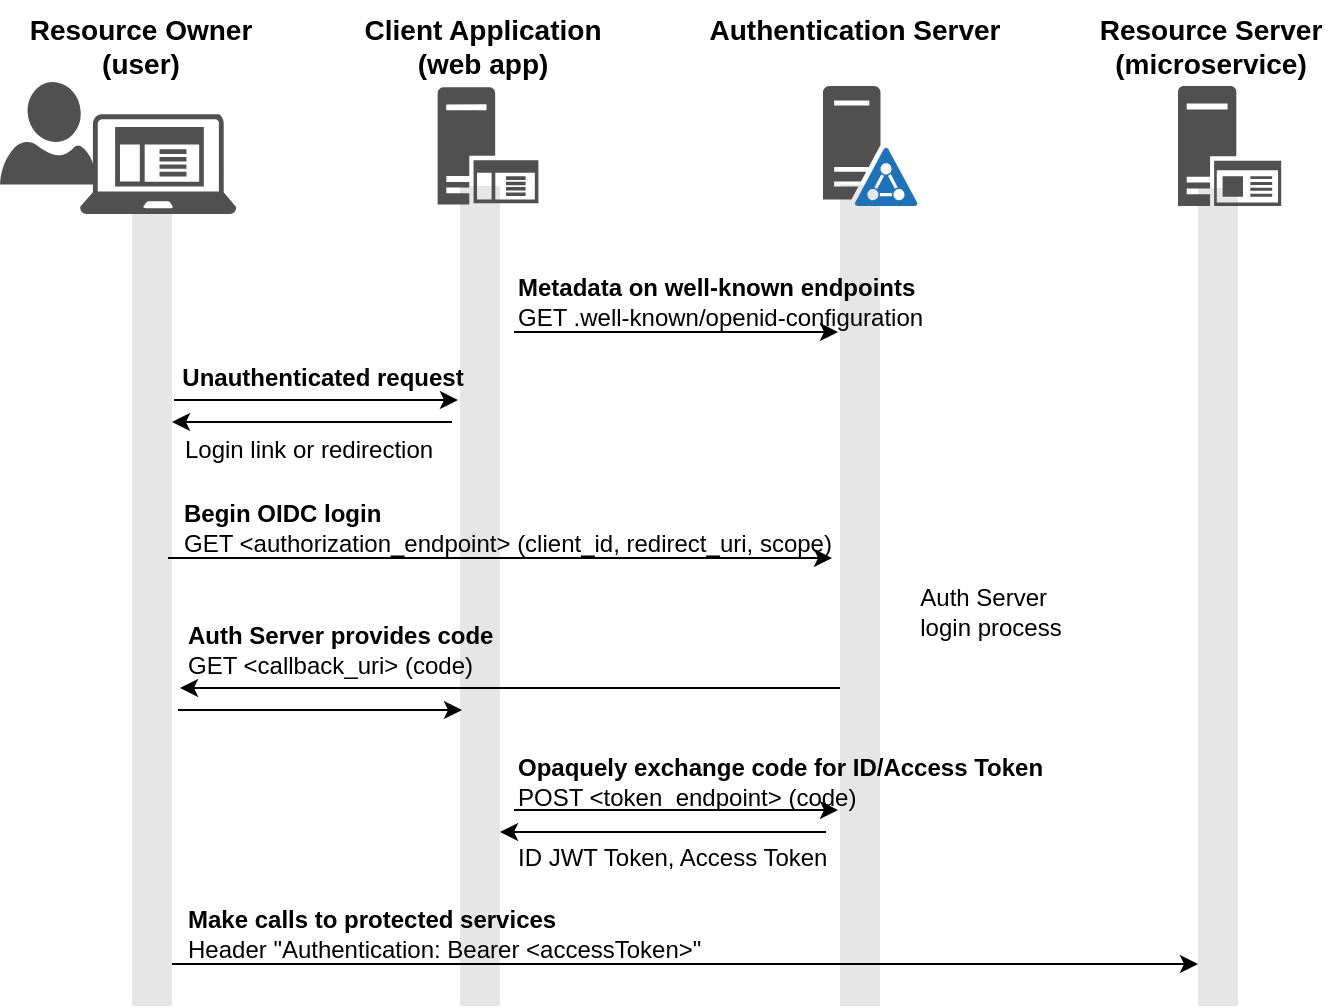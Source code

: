 <mxfile version="20.3.0" type="github">
  <diagram id="ELBJaecDyFUATaK4MYXZ" name="Page-1">
    <mxGraphModel dx="780" dy="725" grid="1" gridSize="10" guides="1" tooltips="1" connect="1" arrows="1" fold="1" page="1" pageScale="1" pageWidth="850" pageHeight="1100" math="0" shadow="0">
      <root>
        <mxCell id="0" />
        <mxCell id="1" parent="0" />
        <mxCell id="dYzwd8fi6cYSQRCEDAko-31" value="" style="whiteSpace=wrap;html=1;fontSize=14;fillColor=#E6E6E6;strokeColor=none;" parent="1" vertex="1">
          <mxGeometry x="740" y="121" width="20" height="409" as="geometry" />
        </mxCell>
        <mxCell id="dYzwd8fi6cYSQRCEDAko-30" value="" style="whiteSpace=wrap;html=1;fontSize=14;fillColor=#E6E6E6;strokeColor=none;" parent="1" vertex="1">
          <mxGeometry x="561" y="119.28" width="20" height="410.72" as="geometry" />
        </mxCell>
        <mxCell id="dYzwd8fi6cYSQRCEDAko-28" value="" style="whiteSpace=wrap;html=1;fontSize=14;fillColor=#E6E6E6;strokeColor=none;" parent="1" vertex="1">
          <mxGeometry x="371" y="120" width="20" height="410" as="geometry" />
        </mxCell>
        <mxCell id="dYzwd8fi6cYSQRCEDAko-14" value="" style="sketch=0;aspect=fixed;pointerEvents=1;shadow=0;dashed=0;html=1;strokeColor=none;labelPosition=center;verticalLabelPosition=bottom;verticalAlign=top;align=center;fillColor=#505050;shape=mxgraph.azure.user" parent="1" vertex="1">
          <mxGeometry x="141" y="68" width="48.2" height="51.28" as="geometry" />
        </mxCell>
        <mxCell id="dYzwd8fi6cYSQRCEDAko-1" value="" style="sketch=0;pointerEvents=1;shadow=0;dashed=0;html=1;strokeColor=none;fillColor=#505050;labelPosition=center;verticalLabelPosition=bottom;verticalAlign=top;outlineConnect=0;align=center;shape=mxgraph.office.servers.active_directory_federation_services_server_blue;" parent="1" vertex="1">
          <mxGeometry x="552.5" y="70" width="47.5" height="60" as="geometry" />
        </mxCell>
        <mxCell id="dYzwd8fi6cYSQRCEDAko-10" value="" style="sketch=0;aspect=fixed;pointerEvents=1;shadow=0;dashed=0;html=1;strokeColor=none;labelPosition=center;verticalLabelPosition=bottom;verticalAlign=top;align=center;fillColor=#505050;shape=mxgraph.mscae.enterprise.application_server" parent="1" vertex="1">
          <mxGeometry x="359.79" y="70.68" width="50.42" height="58.63" as="geometry" />
        </mxCell>
        <mxCell id="dYzwd8fi6cYSQRCEDAko-11" value="" style="sketch=0;aspect=fixed;pointerEvents=1;shadow=0;dashed=0;html=1;strokeColor=none;labelPosition=center;verticalLabelPosition=bottom;verticalAlign=top;align=center;fillColor=#505050;shape=mxgraph.mscae.enterprise.client_application" parent="1" vertex="1">
          <mxGeometry x="181" y="84" width="78.13" height="50" as="geometry" />
        </mxCell>
        <mxCell id="dYzwd8fi6cYSQRCEDAko-12" value="" style="sketch=0;aspect=fixed;pointerEvents=1;shadow=0;dashed=0;html=1;strokeColor=none;labelPosition=center;verticalLabelPosition=bottom;verticalAlign=top;align=center;fillColor=#505050;shape=mxgraph.mscae.enterprise.application_server2" parent="1" vertex="1">
          <mxGeometry x="730" y="70" width="51.6" height="60" as="geometry" />
        </mxCell>
        <mxCell id="dYzwd8fi6cYSQRCEDAko-18" value="&lt;div&gt;&lt;b&gt;&lt;font style=&quot;font-size: 14px&quot;&gt;Resource Owner&lt;/font&gt;&lt;/b&gt;&lt;/div&gt;&lt;div&gt;&lt;b&gt;&lt;font style=&quot;font-size: 14px&quot;&gt;(user)&lt;br&gt;&lt;/font&gt;&lt;/b&gt;&lt;/div&gt;" style="text;html=1;resizable=0;autosize=1;align=center;verticalAlign=middle;points=[];fillColor=none;strokeColor=none;rounded=0;" parent="1" vertex="1">
          <mxGeometry x="146" y="30" width="130" height="40" as="geometry" />
        </mxCell>
        <mxCell id="dYzwd8fi6cYSQRCEDAko-19" value="&lt;div&gt;&lt;b&gt;&lt;font style=&quot;font-size: 14px&quot;&gt;Client Application&lt;/font&gt;&lt;/b&gt;&lt;/div&gt;&lt;div&gt;&lt;b&gt;&lt;font style=&quot;font-size: 14px&quot;&gt;(web app)&lt;br&gt;&lt;/font&gt;&lt;/b&gt;&lt;/div&gt;" style="text;html=1;resizable=0;autosize=1;align=center;verticalAlign=middle;points=[];fillColor=none;strokeColor=none;rounded=0;" parent="1" vertex="1">
          <mxGeometry x="317" y="30" width="130" height="40" as="geometry" />
        </mxCell>
        <mxCell id="dYzwd8fi6cYSQRCEDAko-20" value="&lt;div&gt;&lt;b&gt;&lt;font style=&quot;font-size: 14px&quot;&gt;Authentication Server&lt;/font&gt;&lt;/b&gt;&lt;/div&gt;" style="text;html=1;resizable=0;autosize=1;align=center;verticalAlign=middle;points=[];fillColor=none;strokeColor=none;rounded=0;" parent="1" vertex="1">
          <mxGeometry x="483" y="27" width="170" height="30" as="geometry" />
        </mxCell>
        <mxCell id="dYzwd8fi6cYSQRCEDAko-21" value="&lt;div&gt;&lt;b&gt;&lt;font style=&quot;font-size: 14px&quot;&gt;Resource Server&lt;/font&gt;&lt;/b&gt;&lt;/div&gt;&lt;div&gt;&lt;b&gt;&lt;font style=&quot;font-size: 14px&quot;&gt;(microservice)&lt;br&gt;&lt;/font&gt;&lt;/b&gt;&lt;/div&gt;" style="text;html=1;resizable=0;autosize=1;align=center;verticalAlign=middle;points=[];fillColor=none;strokeColor=none;rounded=0;" parent="1" vertex="1">
          <mxGeometry x="681" y="30" width="130" height="40" as="geometry" />
        </mxCell>
        <mxCell id="dYzwd8fi6cYSQRCEDAko-22" value="" style="whiteSpace=wrap;html=1;fontSize=14;fillColor=#E6E6E6;strokeColor=none;" parent="1" vertex="1">
          <mxGeometry x="207" y="134" width="20" height="396" as="geometry" />
        </mxCell>
        <mxCell id="dYzwd8fi6cYSQRCEDAko-24" value="" style="endArrow=classic;html=1;rounded=0;" parent="1" edge="1">
          <mxGeometry width="50" height="50" relative="1" as="geometry">
            <mxPoint x="228" y="227" as="sourcePoint" />
            <mxPoint x="370" y="227" as="targetPoint" />
          </mxGeometry>
        </mxCell>
        <mxCell id="dYzwd8fi6cYSQRCEDAko-25" value="" style="endArrow=classic;html=1;rounded=0;" parent="1" edge="1">
          <mxGeometry width="50" height="50" relative="1" as="geometry">
            <mxPoint x="367" y="238" as="sourcePoint" />
            <mxPoint x="227" y="238" as="targetPoint" />
          </mxGeometry>
        </mxCell>
        <mxCell id="dYzwd8fi6cYSQRCEDAko-26" value="Unauthenticated request" style="text;html=1;resizable=0;autosize=1;align=center;verticalAlign=middle;points=[];fillColor=none;strokeColor=none;rounded=0;fontStyle=1" parent="1" vertex="1">
          <mxGeometry x="222" y="206" width="160" height="20" as="geometry" />
        </mxCell>
        <mxCell id="dYzwd8fi6cYSQRCEDAko-27" value="Login link or redirection" style="text;html=1;resizable=0;autosize=1;align=center;verticalAlign=middle;points=[];fillColor=none;strokeColor=none;rounded=0;" parent="1" vertex="1">
          <mxGeometry x="225" y="242" width="140" height="20" as="geometry" />
        </mxCell>
        <mxCell id="dYzwd8fi6cYSQRCEDAko-32" value="" style="endArrow=classic;html=1;rounded=0;" parent="1" edge="1">
          <mxGeometry width="50" height="50" relative="1" as="geometry">
            <mxPoint x="225" y="306" as="sourcePoint" />
            <mxPoint x="557" y="306" as="targetPoint" />
          </mxGeometry>
        </mxCell>
        <mxCell id="dYzwd8fi6cYSQRCEDAko-34" value="&lt;div align=&quot;left&quot;&gt;&lt;b&gt;Begin OIDC login&lt;/b&gt;&lt;br&gt;&lt;/div&gt;&lt;div align=&quot;left&quot;&gt;GET &amp;lt;authorization_endpoint&amp;gt; (client_id, redirect_uri, scope)&lt;/div&gt;" style="text;html=1;resizable=0;autosize=1;align=left;verticalAlign=middle;points=[];fillColor=none;strokeColor=none;rounded=0;fontStyle=0" parent="1" vertex="1">
          <mxGeometry x="231" y="271" width="350" height="40" as="geometry" />
        </mxCell>
        <mxCell id="dYzwd8fi6cYSQRCEDAko-40" value="" style="endArrow=classic;html=1;rounded=0;" parent="1" edge="1">
          <mxGeometry width="50" height="50" relative="1" as="geometry">
            <mxPoint x="561" y="371" as="sourcePoint" />
            <mxPoint x="231" y="371" as="targetPoint" />
          </mxGeometry>
        </mxCell>
        <mxCell id="dYzwd8fi6cYSQRCEDAko-41" value="&lt;div&gt;&lt;b&gt;Auth Server provides code&lt;/b&gt;&lt;br&gt;&lt;/div&gt;&lt;div&gt;GET &amp;lt;callback_uri&amp;gt; (code)&lt;/div&gt;" style="text;html=1;resizable=0;autosize=1;align=left;verticalAlign=middle;points=[];fillColor=none;strokeColor=none;rounded=0;" parent="1" vertex="1">
          <mxGeometry x="233" y="332" width="180" height="40" as="geometry" />
        </mxCell>
        <mxCell id="dYzwd8fi6cYSQRCEDAko-42" value="" style="endArrow=classic;html=1;rounded=0;" parent="1" edge="1">
          <mxGeometry width="50" height="50" relative="1" as="geometry">
            <mxPoint x="230" y="382" as="sourcePoint" />
            <mxPoint x="372" y="382" as="targetPoint" />
          </mxGeometry>
        </mxCell>
        <mxCell id="dYzwd8fi6cYSQRCEDAko-43" value="" style="endArrow=classic;html=1;rounded=0;" parent="1" edge="1">
          <mxGeometry width="50" height="50" relative="1" as="geometry">
            <mxPoint x="398" y="432" as="sourcePoint" />
            <mxPoint x="560" y="432" as="targetPoint" />
          </mxGeometry>
        </mxCell>
        <mxCell id="dYzwd8fi6cYSQRCEDAko-44" value="" style="endArrow=classic;html=1;rounded=0;" parent="1" edge="1">
          <mxGeometry width="50" height="50" relative="1" as="geometry">
            <mxPoint x="554" y="443" as="sourcePoint" />
            <mxPoint x="391" y="443" as="targetPoint" />
          </mxGeometry>
        </mxCell>
        <mxCell id="dYzwd8fi6cYSQRCEDAko-45" value="&lt;div&gt;&lt;b&gt;Opaquely exchange code for ID/Access Token&lt;/b&gt;&lt;br&gt;&lt;/div&gt;&lt;div&gt;POST &amp;lt;token_endpoint&amp;gt; (code)&lt;br&gt;&lt;/div&gt;" style="text;html=1;resizable=0;autosize=1;align=left;verticalAlign=middle;points=[];fillColor=none;strokeColor=none;rounded=0;" parent="1" vertex="1">
          <mxGeometry x="397.5" y="398" width="290" height="40" as="geometry" />
        </mxCell>
        <mxCell id="dYzwd8fi6cYSQRCEDAko-46" value="ID JWT Token, Access Token" style="text;html=1;resizable=0;autosize=1;align=left;verticalAlign=middle;points=[];fillColor=none;strokeColor=none;rounded=0;" parent="1" vertex="1">
          <mxGeometry x="397.5" y="441" width="180" height="30" as="geometry" />
        </mxCell>
        <mxCell id="dYzwd8fi6cYSQRCEDAko-51" value="" style="endArrow=classic;html=1;rounded=0;" parent="1" edge="1">
          <mxGeometry width="50" height="50" relative="1" as="geometry">
            <mxPoint x="227" y="509" as="sourcePoint" />
            <mxPoint x="740" y="509" as="targetPoint" />
          </mxGeometry>
        </mxCell>
        <mxCell id="dYzwd8fi6cYSQRCEDAko-52" value="&lt;div align=&quot;left&quot;&gt;&lt;b&gt;Make calls to protected services&lt;/b&gt;&lt;br&gt;&lt;/div&gt;&lt;div align=&quot;left&quot;&gt;Header &quot;Authentication: Bearer &amp;lt;accessToken&amp;gt;&quot;&lt;br&gt;&lt;/div&gt;" style="text;html=1;resizable=0;autosize=1;align=left;verticalAlign=middle;points=[];fillColor=none;strokeColor=none;rounded=0;fontStyle=0" parent="1" vertex="1">
          <mxGeometry x="233" y="474" width="280" height="40" as="geometry" />
        </mxCell>
        <mxCell id="jtro0DQ-XLSDsU01KvPE-1" value="" style="shape=image;html=1;verticalAlign=top;verticalLabelPosition=bottom;labelBackgroundColor=#ffffff;imageAspect=0;aspect=fixed;image=https://cdn3.iconfinder.com/data/icons/arrows-set-12/512/reset-128.png" parent="1" vertex="1">
          <mxGeometry x="570" y="316" width="30" height="30" as="geometry" />
        </mxCell>
        <mxCell id="jtro0DQ-XLSDsU01KvPE-2" value="&lt;div align=&quot;left&quot;&gt;Auth Server&lt;br&gt;&lt;/div&gt;&lt;div align=&quot;left&quot;&gt;login process&lt;br&gt;&lt;/div&gt;" style="text;html=1;resizable=0;autosize=1;align=center;verticalAlign=middle;points=[];fillColor=none;strokeColor=none;rounded=0;" parent="1" vertex="1">
          <mxGeometry x="591" y="313" width="90" height="40" as="geometry" />
        </mxCell>
        <mxCell id="2xkflnSpnkf1hmu_CNAP-1" value="" style="endArrow=classic;html=1;rounded=0;" parent="1" edge="1">
          <mxGeometry width="50" height="50" relative="1" as="geometry">
            <mxPoint x="398" y="193" as="sourcePoint" />
            <mxPoint x="560" y="193" as="targetPoint" />
          </mxGeometry>
        </mxCell>
        <mxCell id="2xkflnSpnkf1hmu_CNAP-2" value="&lt;div&gt;&lt;b&gt;Metadata on well-known endpoints&lt;/b&gt;&lt;br&gt;&lt;/div&gt;&lt;div&gt;GET .well-known/openid-configuration&lt;br&gt;&lt;/div&gt;" style="text;html=1;resizable=0;autosize=1;align=left;verticalAlign=middle;points=[];fillColor=none;strokeColor=none;rounded=0;" parent="1" vertex="1">
          <mxGeometry x="397.5" y="158" width="230" height="40" as="geometry" />
        </mxCell>
      </root>
    </mxGraphModel>
  </diagram>
</mxfile>
